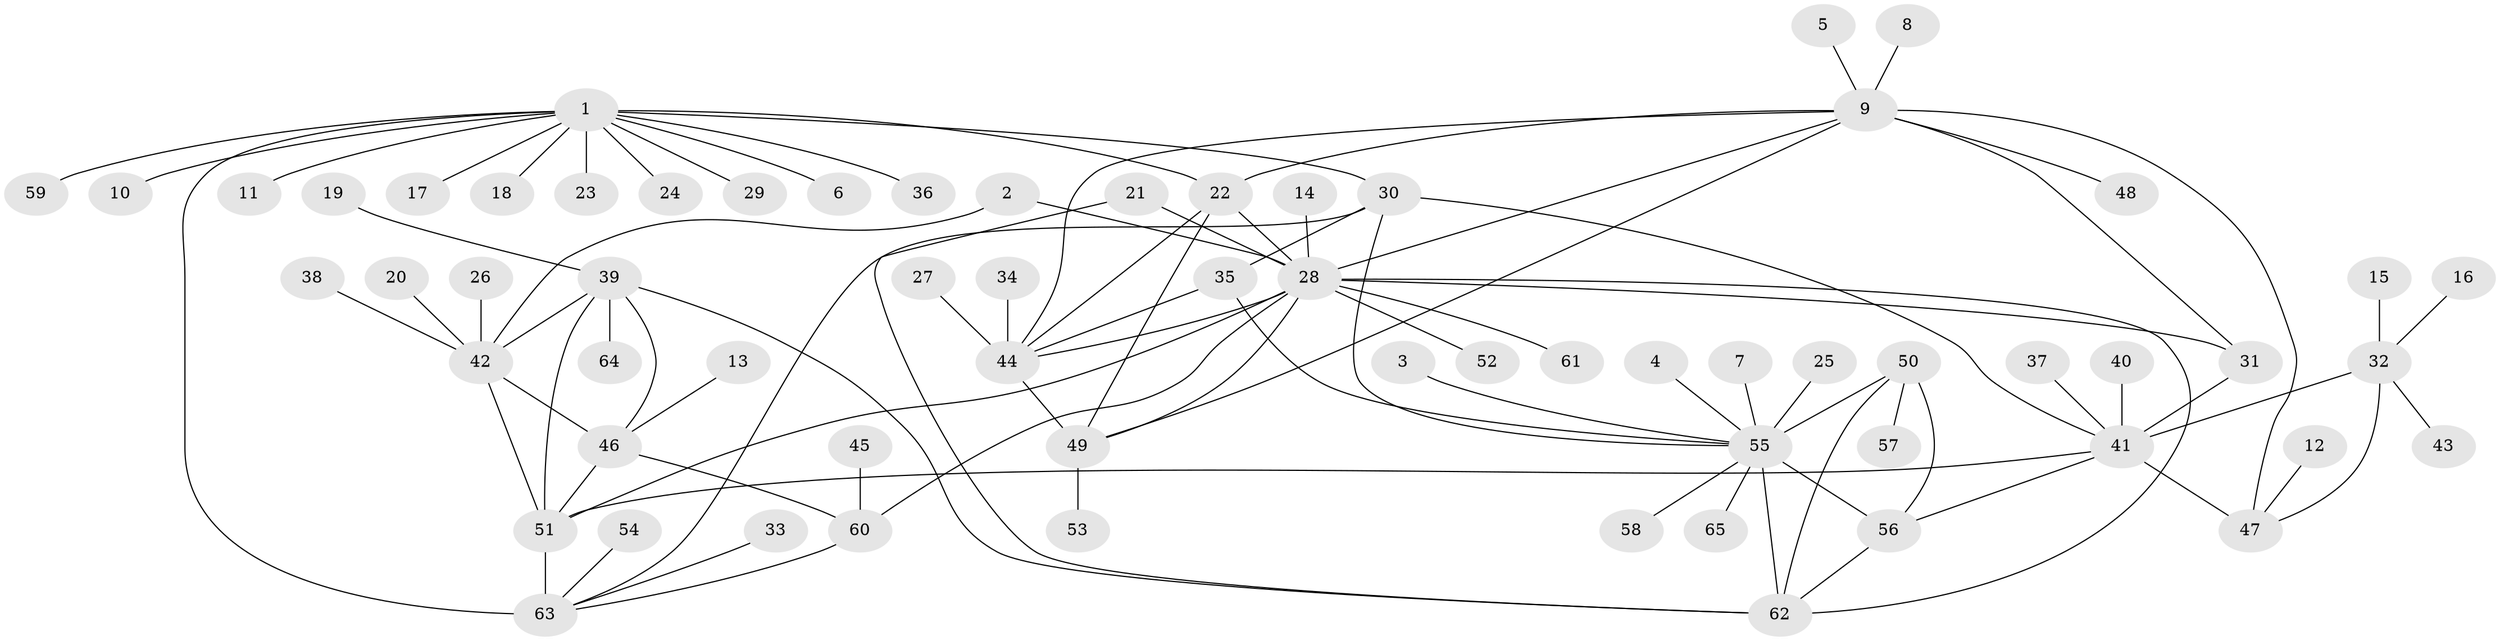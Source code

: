 // original degree distribution, {7: 0.046511627906976744, 8: 0.07751937984496124, 9: 0.031007751937984496, 10: 0.031007751937984496, 16: 0.007751937984496124, 12: 0.007751937984496124, 11: 0.007751937984496124, 6: 0.023255813953488372, 2: 0.13178294573643412, 1: 0.5813953488372093, 3: 0.03875968992248062, 5: 0.007751937984496124, 4: 0.007751937984496124}
// Generated by graph-tools (version 1.1) at 2025/02/03/09/25 03:02:49]
// undirected, 65 vertices, 92 edges
graph export_dot {
graph [start="1"]
  node [color=gray90,style=filled];
  1;
  2;
  3;
  4;
  5;
  6;
  7;
  8;
  9;
  10;
  11;
  12;
  13;
  14;
  15;
  16;
  17;
  18;
  19;
  20;
  21;
  22;
  23;
  24;
  25;
  26;
  27;
  28;
  29;
  30;
  31;
  32;
  33;
  34;
  35;
  36;
  37;
  38;
  39;
  40;
  41;
  42;
  43;
  44;
  45;
  46;
  47;
  48;
  49;
  50;
  51;
  52;
  53;
  54;
  55;
  56;
  57;
  58;
  59;
  60;
  61;
  62;
  63;
  64;
  65;
  1 -- 6 [weight=1.0];
  1 -- 10 [weight=1.0];
  1 -- 11 [weight=1.0];
  1 -- 17 [weight=1.0];
  1 -- 18 [weight=1.0];
  1 -- 22 [weight=1.0];
  1 -- 23 [weight=1.0];
  1 -- 24 [weight=1.0];
  1 -- 29 [weight=1.0];
  1 -- 30 [weight=4.0];
  1 -- 36 [weight=1.0];
  1 -- 59 [weight=1.0];
  1 -- 63 [weight=4.0];
  2 -- 28 [weight=1.0];
  2 -- 42 [weight=1.0];
  3 -- 55 [weight=1.0];
  4 -- 55 [weight=1.0];
  5 -- 9 [weight=1.0];
  7 -- 55 [weight=1.0];
  8 -- 9 [weight=1.0];
  9 -- 22 [weight=1.0];
  9 -- 28 [weight=1.0];
  9 -- 31 [weight=1.0];
  9 -- 44 [weight=2.0];
  9 -- 47 [weight=1.0];
  9 -- 48 [weight=1.0];
  9 -- 49 [weight=1.0];
  12 -- 47 [weight=1.0];
  13 -- 46 [weight=1.0];
  14 -- 28 [weight=1.0];
  15 -- 32 [weight=1.0];
  16 -- 32 [weight=1.0];
  19 -- 39 [weight=1.0];
  20 -- 42 [weight=1.0];
  21 -- 28 [weight=1.0];
  21 -- 62 [weight=1.0];
  22 -- 28 [weight=1.0];
  22 -- 44 [weight=2.0];
  22 -- 49 [weight=1.0];
  25 -- 55 [weight=1.0];
  26 -- 42 [weight=1.0];
  27 -- 44 [weight=1.0];
  28 -- 31 [weight=1.0];
  28 -- 44 [weight=2.0];
  28 -- 49 [weight=1.0];
  28 -- 51 [weight=1.0];
  28 -- 52 [weight=1.0];
  28 -- 60 [weight=1.0];
  28 -- 61 [weight=1.0];
  28 -- 62 [weight=1.0];
  30 -- 35 [weight=1.0];
  30 -- 41 [weight=3.0];
  30 -- 55 [weight=1.0];
  30 -- 63 [weight=1.0];
  31 -- 41 [weight=1.0];
  32 -- 41 [weight=6.0];
  32 -- 43 [weight=1.0];
  32 -- 47 [weight=2.0];
  33 -- 63 [weight=1.0];
  34 -- 44 [weight=1.0];
  35 -- 44 [weight=1.0];
  35 -- 55 [weight=1.0];
  37 -- 41 [weight=1.0];
  38 -- 42 [weight=1.0];
  39 -- 42 [weight=2.0];
  39 -- 46 [weight=1.0];
  39 -- 51 [weight=2.0];
  39 -- 62 [weight=1.0];
  39 -- 64 [weight=1.0];
  40 -- 41 [weight=1.0];
  41 -- 47 [weight=3.0];
  41 -- 51 [weight=1.0];
  41 -- 56 [weight=1.0];
  42 -- 46 [weight=2.0];
  42 -- 51 [weight=4.0];
  44 -- 49 [weight=2.0];
  45 -- 60 [weight=1.0];
  46 -- 51 [weight=2.0];
  46 -- 60 [weight=1.0];
  49 -- 53 [weight=1.0];
  50 -- 55 [weight=2.0];
  50 -- 56 [weight=1.0];
  50 -- 57 [weight=1.0];
  50 -- 62 [weight=2.0];
  51 -- 63 [weight=1.0];
  54 -- 63 [weight=1.0];
  55 -- 56 [weight=2.0];
  55 -- 58 [weight=1.0];
  55 -- 62 [weight=4.0];
  55 -- 65 [weight=1.0];
  56 -- 62 [weight=2.0];
  60 -- 63 [weight=1.0];
}
